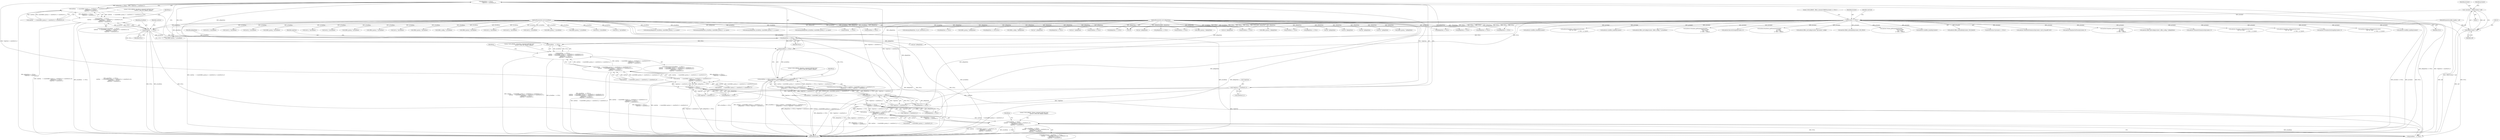 digraph "0_Android_aeea52da00d210587fb3ed895de3d5f2e0264c88_4@API" {
"1000752" [label="(Call,pReplyData == NULL||\n                    *replySize != sizeof(int32_t))"];
"1000753" [label="(Call,pReplyData == NULL)"];
"1000114" [label="(MethodParameterIn,void *pReplyData)"];
"1000738" [label="(Call,pCmdData   == NULL)"];
"1000112" [label="(MethodParameterIn,void *pCmdData)"];
"1000152" [label="(Call,pContext == NULL)"];
"1000117" [label="(Call,* pContext = (EffectContext *) self)"];
"1000119" [label="(Call,(EffectContext *) self)"];
"1000109" [label="(MethodParameterIn,effect_handle_t  self)"];
"1000756" [label="(Call,*replySize != sizeof(int32_t))"];
"1000741" [label="(Call,cmdSize    != (sizeof(effect_param_t) + sizeof(int32_t) +sizeof(int16_t))||\n                    pReplyData == NULL||\n                    *replySize != sizeof(int32_t))"];
"1000737" [label="(Call,pCmdData   == NULL||\n                    cmdSize    != (sizeof(effect_param_t) + sizeof(int32_t) +sizeof(int16_t))||\n                    pReplyData == NULL||\n                    *replySize != sizeof(int32_t))"];
"1000839" [label="(Call,pReplyData == NULL ||\n                    *replySize != sizeof(int32_t))"];
"1000828" [label="(Call,cmdSize    < (sizeof(effect_param_t) + sizeof(int32_t) +sizeof(int16_t)) ||\n                    pReplyData == NULL ||\n                    *replySize != sizeof(int32_t))"];
"1000817" [label="(Call,cmdSize    > (sizeof(effect_param_t) + sizeof(int32_t) +sizeof(int32_t)) ||\n                    cmdSize    < (sizeof(effect_param_t) + sizeof(int32_t) +sizeof(int16_t)) ||\n                    pReplyData == NULL ||\n                    *replySize != sizeof(int32_t))"];
"1000813" [label="(Call,pCmdData   == NULL ||\n                    cmdSize    > (sizeof(effect_param_t) + sizeof(int32_t) +sizeof(int32_t)) ||\n                    cmdSize    < (sizeof(effect_param_t) + sizeof(int32_t) +sizeof(int16_t)) ||\n                    pReplyData == NULL ||\n                    *replySize != sizeof(int32_t))"];
"1000912" [label="(Call,pReplyData == NULL || *replySize != sizeof(int32_t))"];
"1000904" [label="(Call,cmdSize < (sizeof(effect_param_t) + sizeof(int32_t)) ||\n                    pReplyData == NULL || *replySize != sizeof(int32_t))"];
"1000900" [label="(Call,pCmdData == NULL || cmdSize < (sizeof(effect_param_t) + sizeof(int32_t)) ||\n                    pReplyData == NULL || *replySize != sizeof(int32_t))"];
"1000972" [label="(Call,pReplyData == NULL||\n                        *replySize != sizeof(int32_t))"];
"1000964" [label="(Call,cmdSize    < (sizeof(effect_param_t) + sizeof(int32_t))||\n                        pReplyData == NULL||\n                        *replySize != sizeof(int32_t))"];
"1000960" [label="(Call,pCmdData   == NULL||\n                        cmdSize    < (sizeof(effect_param_t) + sizeof(int32_t))||\n                        pReplyData == NULL||\n                        *replySize != sizeof(int32_t))"];
"1001144" [label="(Call,(int32_t *)pCmdData)"];
"1001245" [label="(Call,(int32_t *)pCmdData)"];
"1000755" [label="(Identifier,NULL)"];
"1000754" [label="(Identifier,pReplyData)"];
"1000115" [label="(Block,)"];
"1001162" [label="(Call,android::LvmEffect_enable(pContext))"];
"1000757" [label="(Call,*replySize)"];
"1000350" [label="(Call,memcpy(pReplyData, pCmdData, sizeof(effect_param_t) + p->psize))"];
"1000267" [label="(Call,android::Effect_setConfig(pContext, (effect_config_t *) pCmdData))"];
"1000665" [label="(Call,memcpy(pReplyData, pCmdData, sizeof(effect_param_t) + p->psize))"];
"1000759" [label="(Call,sizeof(int32_t))"];
"1000960" [label="(Call,pCmdData   == NULL||\n                        cmdSize    < (sizeof(effect_param_t) + sizeof(int32_t))||\n                        pReplyData == NULL||\n                        *replySize != sizeof(int32_t))"];
"1000769" [label="(Identifier,p)"];
"1000756" [label="(Call,*replySize != sizeof(int32_t))"];
"1000315" [label="(Call,pCmdData == NULL)"];
"1000976" [label="(Call,*replySize != sizeof(int32_t))"];
"1000912" [label="(Call,pReplyData == NULL || *replySize != sizeof(int32_t))"];
"1001357" [label="(Call,memcpy(pReplyData, vol_ret, sizeof(int32_t)*2))"];
"1000640" [label="(Call,pReplyData == NULL)"];
"1000839" [label="(Call,pReplyData == NULL ||\n                    *replySize != sizeof(int32_t))"];
"1000676" [label="(Call,(effect_param_t *)pReplyData)"];
"1001281" [label="(Call,pReplyData == LVM_NULL)"];
"1000738" [label="(Call,pCmdData   == NULL)"];
"1001213" [label="(Call,(int32_t *)pCmdData)"];
"1000292" [label="(Call,(effect_config_t *)pReplyData)"];
"1000114" [label="(MethodParameterIn,void *pReplyData)"];
"1001075" [label="(Call,(uint32_t *)pCmdData)"];
"1000964" [label="(Call,cmdSize    < (sizeof(effect_param_t) + sizeof(int32_t))||\n                        pReplyData == NULL||\n                        *replySize != sizeof(int32_t))"];
"1000487" [label="(Call,android::Virtualizer_getParameter(pContext,\n                                                               (void *)p->data,\n                                                               &p->vsize,\n                                                               p->data + voffset))"];
"1001159" [label="(Call,(int32_t *)pCmdData)"];
"1000770" [label="(Call,(effect_param_t *) pCmdData)"];
"1000850" [label="(Literal,\"\tLVM_ERROR : Virtualizer_command cmdCode Case: \"\n                             \"EFFECT_CMD_SET_PARAM: ERROR\")"];
"1000813" [label="(Call,pCmdData   == NULL ||\n                    cmdSize    > (sizeof(effect_param_t) + sizeof(int32_t) +sizeof(int32_t)) ||\n                    cmdSize    < (sizeof(effect_param_t) + sizeof(int32_t) +sizeof(int16_t)) ||\n                    pReplyData == NULL ||\n                    *replySize != sizeof(int32_t))"];
"1000662" [label="(Call,(effect_param_t *)pCmdData)"];
"1000843" [label="(Call,*replySize != sizeof(int32_t))"];
"1000453" [label="(Call,memcpy(pReplyData, pCmdData, sizeof(effect_param_t) + p->psize))"];
"1000186" [label="(Call,(int *) pReplyData)"];
"1000197" [label="(Call,android::BassSetStrength(pContext, 0))"];
"1000913" [label="(Call,pReplyData == NULL)"];
"1000753" [label="(Call,pReplyData == NULL)"];
"1000152" [label="(Call,pContext == NULL)"];
"1000119" [label="(Call,(EffectContext *) self)"];
"1000384" [label="(Call,android::BassBoost_getParameter(pContext,\n                                                             p->data,\n                                                             &p->vsize,\n                                                             p->data + voffset))"];
"1000737" [label="(Call,pCmdData   == NULL||\n                    cmdSize    != (sizeof(effect_param_t) + sizeof(int32_t) +sizeof(int16_t))||\n                    pReplyData == NULL||\n                    *replySize != sizeof(int32_t))"];
"1000297" [label="(Call,android::Effect_setConfig(pContext, &pContext->config))"];
"1001037" [label="(Call,android::Effect_setEnabled(pContext, LVM_TRUE))"];
"1000699" [label="(Call,android::Volume_getParameter(pContext,\n                                                          (void *)p->data,\n                                                          &p->vsize,\n                                                          p->data + voffset))"];
"1000812" [label="(ControlStructure,if (pCmdData   == NULL ||\n                    cmdSize    > (sizeof(effect_param_t) + sizeof(int32_t) +sizeof(int32_t)) ||\n                    cmdSize    < (sizeof(effect_param_t) + sizeof(int32_t) +sizeof(int16_t)) ||\n                    pReplyData == NULL ||\n                    *replySize != sizeof(int32_t)))"];
"1000901" [label="(Call,pCmdData == NULL)"];
"1000965" [label="(Call,cmdSize    < (sizeof(effect_param_t) + sizeof(int32_t)))"];
"1001130" [label="(Call,android::LvmEffect_disable(pContext))"];
"1000121" [label="(Identifier,self)"];
"1000430" [label="(Call,pReplyData == NULL)"];
"1001230" [label="(Call,(int32_t *)pCmdData)"];
"1000736" [label="(ControlStructure,if (pCmdData   == NULL||\n                    cmdSize    != (sizeof(effect_param_t) + sizeof(int32_t) +sizeof(int16_t))||\n                    pReplyData == NULL||\n                    *replySize != sizeof(int32_t)))"];
"1000162" [label="(Identifier,cmdCode)"];
"1000916" [label="(Call,*replySize != sizeof(int32_t))"];
"1001196" [label="(Call,(int32_t *)pCmdData)"];
"1000450" [label="(Call,(effect_param_t *)pCmdData)"];
"1000930" [label="(Call,(effect_param_t *) pCmdData)"];
"1001063" [label="(Call,android::Effect_setEnabled(pContext, LVM_FALSE))"];
"1001127" [label="(Call,(int32_t *)pCmdData)"];
"1000817" [label="(Call,cmdSize    > (sizeof(effect_param_t) + sizeof(int32_t) +sizeof(int32_t)) ||\n                    cmdSize    < (sizeof(effect_param_t) + sizeof(int32_t) +sizeof(int16_t)) ||\n                    pReplyData == NULL ||\n                    *replySize != sizeof(int32_t))"];
"1000818" [label="(Call,cmdSize    > (sizeof(effect_param_t) + sizeof(int32_t) +sizeof(int32_t)))"];
"1000347" [label="(Call,(effect_param_t *)pCmdData)"];
"1000229" [label="(Call,(int *) pReplyData)"];
"1000973" [label="(Call,pReplyData == NULL)"];
"1000151" [label="(ControlStructure,if (pContext == NULL))"];
"1001364" [label="(Call,android::VolumeSetVolumeLevel(pContext, (int16_t)(maxdB*100)))"];
"1000248" [label="(Call,pReplyData  == NULL)"];
"1001044" [label="(Call,pReplyData == NULL)"];
"1000217" [label="(Call,android::EqualizerSetPreset(pContext, 0))"];
"1000959" [label="(ControlStructure,if (    pCmdData   == NULL||\n                        cmdSize    < (sizeof(effect_param_t) + sizeof(int32_t))||\n                        pReplyData == NULL||\n                        *replySize != sizeof(int32_t)))"];
"1000594" [label="(Call,android::Equalizer_getParameter(pContext,\n                                                             p->data,\n                                                             &p->vsize,\n                                                             p->data + voffset))"];
"1001060" [label="(Call,(int *)pReplyData)"];
"1000157" [label="(Literal,\"\tLVM_ERROR : Effect_command ERROR pContext == NULL\")"];
"1000856" [label="(Identifier,p)"];
"1000523" [label="(Call,pCmdData == NULL)"];
"1000900" [label="(Call,pCmdData == NULL || cmdSize < (sizeof(effect_param_t) + sizeof(int32_t)) ||\n                    pReplyData == NULL || *replySize != sizeof(int32_t))"];
"1000904" [label="(Call,cmdSize < (sizeof(effect_param_t) + sizeof(int32_t)) ||\n                    pReplyData == NULL || *replySize != sizeof(int32_t))"];
"1000276" [label="(Call,pReplyData == NULL)"];
"1000814" [label="(Call,pCmdData   == NULL)"];
"1000290" [label="(Call,android::Effect_getConfig(pContext, (effect_config_t *)pReplyData))"];
"1000758" [label="(Identifier,replySize)"];
"1000327" [label="(Call,pReplyData == NULL)"];
"1000929" [label="(Identifier,p)"];
"1000983" [label="(Literal,\"\tLVM_ERROR : Volume_command cmdCode Case: \"\n                             \"EFFECT_CMD_SET_PARAM: ERROR\")"];
"1000752" [label="(Call,pReplyData == NULL||\n                    *replySize != sizeof(int32_t))"];
"1000743" [label="(Identifier,cmdSize)"];
"1000989" [label="(Identifier,p)"];
"1000788" [label="(Call,(int *)pReplyData)"];
"1000741" [label="(Call,cmdSize    != (sizeof(effect_param_t) + sizeof(int32_t) +sizeof(int16_t))||\n                    pReplyData == NULL||\n                    *replySize != sizeof(int32_t))"];
"1000167" [label="(Call,pReplyData == NULL)"];
"1000361" [label="(Call,(effect_param_t *)pReplyData)"];
"1000923" [label="(Literal,\"\tLVM_ERROR : Equalizer_command cmdCode Case: \"\n                             \"EFFECT_CMD_SET_PARAM: ERROR\")"];
"1000269" [label="(Call,(effect_config_t *) pCmdData)"];
"1000961" [label="(Call,pCmdData   == NULL)"];
"1000995" [label="(Call,(int *)pReplyData)"];
"1000899" [label="(ControlStructure,if (pCmdData == NULL || cmdSize < (sizeof(effect_param_t) + sizeof(int32_t)) ||\n                    pReplyData == NULL || *replySize != sizeof(int32_t)))"];
"1000232" [label="(Call,android::VolumeSetVolumeLevel(pContext, 0))"];
"1000878" [label="(Call,android::Virtualizer_setParameter(pContext,\n (void *)p->data,\n                                                                       p->data + p->psize))"];
"1000740" [label="(Identifier,NULL)"];
"1000571" [label="(Call,(effect_param_t *)pReplyData)"];
"1000109" [label="(MethodParameterIn,effect_handle_t  self)"];
"1000535" [label="(Call,pReplyData == NULL)"];
"1000118" [label="(Identifier,pContext)"];
"1000557" [label="(Call,(effect_param_t *)pCmdData)"];
"1000418" [label="(Call,pCmdData == NULL)"];
"1000112" [label="(MethodParameterIn,void *pCmdData)"];
"1000938" [label="(Call,android::Equalizer_setParameter(pContext,\n (void *)p->data,\n                                                                     p->data + p->psize))"];
"1000207" [label="(Call,android::VirtualizerSetStrength(pContext, 0))"];
"1001110" [label="(Call,(int32_t *)pCmdData)"];
"1000739" [label="(Identifier,pCmdData)"];
"1001034" [label="(Call,(int *)pReplyData)"];
"1000560" [label="(Call,memcpy(pReplyData, pCmdData, sizeof(effect_param_t) + p->psize))"];
"1001306" [label="(Call,(uint32_t *)pCmdData)"];
"1000126" [label="(Identifier,pContext)"];
"1000153" [label="(Identifier,pContext)"];
"1000998" [label="(Call,android::Volume_setParameter(pContext,\n (void *)p->data,\n                                                                 p->data + p->psize))"];
"1000935" [label="(Call,(int *)pReplyData)"];
"1000763" [label="(Literal,\"\tLVM_ERROR : BassBoost_command cmdCode Case: \"\n                             \"EFFECT_CMD_SET_PARAM: ERROR\")"];
"1000972" [label="(Call,pReplyData == NULL||\n                        *replySize != sizeof(int32_t))"];
"1001313" [label="(Call,(uint32_t *)pCmdData)"];
"1000117" [label="(Call,* pContext = (EffectContext *) self)"];
"1000828" [label="(Call,cmdSize    < (sizeof(effect_param_t) + sizeof(int32_t) +sizeof(int16_t)) ||\n                    pReplyData == NULL ||\n                    *replySize != sizeof(int32_t))"];
"1000857" [label="(Call,(effect_param_t *) pCmdData)"];
"1001018" [label="(Call,pReplyData == NULL)"];
"1000742" [label="(Call,cmdSize    != (sizeof(effect_param_t) + sizeof(int32_t) +sizeof(int16_t)))"];
"1000829" [label="(Call,cmdSize    < (sizeof(effect_param_t) + sizeof(int32_t) +sizeof(int16_t)))"];
"1001288" [label="(Call,pCmdData == NULL)"];
"1000905" [label="(Call,cmdSize < (sizeof(effect_param_t) + sizeof(int32_t)))"];
"1000990" [label="(Call,(effect_param_t *) pCmdData)"];
"1000875" [label="(Call,(int *)pReplyData)"];
"1001424" [label="(MethodReturn,int)"];
"1001248" [label="(Call,android::LvmEffect_enable(pContext))"];
"1000264" [label="(Call,(int *) pReplyData)"];
"1000154" [label="(Identifier,NULL)"];
"1001216" [label="(Call,android::LvmEffect_disable(pContext))"];
"1000791" [label="(Call,android::BassBoost_setParameter(pContext,\n (void *)p->data,\n                                                                    p->data + p->psize))"];
"1000464" [label="(Call,(effect_param_t *)pReplyData)"];
"1000628" [label="(Call,pCmdData == NULL)"];
"1000840" [label="(Call,pReplyData == NULL)"];
"1000239" [label="(Call,pCmdData    == NULL)"];
"1000752" -> "1000741"  [label="AST: "];
"1000752" -> "1000753"  [label="CFG: "];
"1000752" -> "1000756"  [label="CFG: "];
"1000753" -> "1000752"  [label="AST: "];
"1000756" -> "1000752"  [label="AST: "];
"1000741" -> "1000752"  [label="CFG: "];
"1000752" -> "1001424"  [label="DDG: pReplyData == NULL"];
"1000752" -> "1001424"  [label="DDG: *replySize != sizeof(int32_t)"];
"1000752" -> "1000741"  [label="DDG: pReplyData == NULL"];
"1000752" -> "1000741"  [label="DDG: *replySize != sizeof(int32_t)"];
"1000753" -> "1000752"  [label="DDG: pReplyData"];
"1000753" -> "1000752"  [label="DDG: NULL"];
"1000756" -> "1000752"  [label="DDG: *replySize"];
"1000752" -> "1000839"  [label="DDG: *replySize != sizeof(int32_t)"];
"1000752" -> "1000912"  [label="DDG: *replySize != sizeof(int32_t)"];
"1000752" -> "1000972"  [label="DDG: *replySize != sizeof(int32_t)"];
"1000753" -> "1000755"  [label="CFG: "];
"1000754" -> "1000753"  [label="AST: "];
"1000755" -> "1000753"  [label="AST: "];
"1000758" -> "1000753"  [label="CFG: "];
"1000753" -> "1001424"  [label="DDG: pReplyData"];
"1000753" -> "1001424"  [label="DDG: NULL"];
"1000114" -> "1000753"  [label="DDG: pReplyData"];
"1000738" -> "1000753"  [label="DDG: NULL"];
"1000753" -> "1000788"  [label="DDG: pReplyData"];
"1000753" -> "1000814"  [label="DDG: NULL"];
"1000753" -> "1000901"  [label="DDG: NULL"];
"1000753" -> "1000961"  [label="DDG: NULL"];
"1000114" -> "1000108"  [label="AST: "];
"1000114" -> "1001424"  [label="DDG: pReplyData"];
"1000114" -> "1000167"  [label="DDG: pReplyData"];
"1000114" -> "1000186"  [label="DDG: pReplyData"];
"1000114" -> "1000229"  [label="DDG: pReplyData"];
"1000114" -> "1000248"  [label="DDG: pReplyData"];
"1000114" -> "1000264"  [label="DDG: pReplyData"];
"1000114" -> "1000276"  [label="DDG: pReplyData"];
"1000114" -> "1000292"  [label="DDG: pReplyData"];
"1000114" -> "1000327"  [label="DDG: pReplyData"];
"1000114" -> "1000350"  [label="DDG: pReplyData"];
"1000114" -> "1000361"  [label="DDG: pReplyData"];
"1000114" -> "1000430"  [label="DDG: pReplyData"];
"1000114" -> "1000453"  [label="DDG: pReplyData"];
"1000114" -> "1000464"  [label="DDG: pReplyData"];
"1000114" -> "1000535"  [label="DDG: pReplyData"];
"1000114" -> "1000560"  [label="DDG: pReplyData"];
"1000114" -> "1000571"  [label="DDG: pReplyData"];
"1000114" -> "1000640"  [label="DDG: pReplyData"];
"1000114" -> "1000665"  [label="DDG: pReplyData"];
"1000114" -> "1000676"  [label="DDG: pReplyData"];
"1000114" -> "1000788"  [label="DDG: pReplyData"];
"1000114" -> "1000840"  [label="DDG: pReplyData"];
"1000114" -> "1000875"  [label="DDG: pReplyData"];
"1000114" -> "1000913"  [label="DDG: pReplyData"];
"1000114" -> "1000935"  [label="DDG: pReplyData"];
"1000114" -> "1000973"  [label="DDG: pReplyData"];
"1000114" -> "1000995"  [label="DDG: pReplyData"];
"1000114" -> "1001018"  [label="DDG: pReplyData"];
"1000114" -> "1001034"  [label="DDG: pReplyData"];
"1000114" -> "1001044"  [label="DDG: pReplyData"];
"1000114" -> "1001060"  [label="DDG: pReplyData"];
"1000114" -> "1001281"  [label="DDG: pReplyData"];
"1000114" -> "1001357"  [label="DDG: pReplyData"];
"1000738" -> "1000737"  [label="AST: "];
"1000738" -> "1000740"  [label="CFG: "];
"1000739" -> "1000738"  [label="AST: "];
"1000740" -> "1000738"  [label="AST: "];
"1000743" -> "1000738"  [label="CFG: "];
"1000737" -> "1000738"  [label="CFG: "];
"1000738" -> "1001424"  [label="DDG: pCmdData"];
"1000738" -> "1001424"  [label="DDG: NULL"];
"1000738" -> "1000737"  [label="DDG: pCmdData"];
"1000738" -> "1000737"  [label="DDG: NULL"];
"1000112" -> "1000738"  [label="DDG: pCmdData"];
"1000152" -> "1000738"  [label="DDG: NULL"];
"1000738" -> "1000770"  [label="DDG: pCmdData"];
"1000738" -> "1000814"  [label="DDG: NULL"];
"1000738" -> "1000901"  [label="DDG: NULL"];
"1000738" -> "1000961"  [label="DDG: NULL"];
"1000112" -> "1000108"  [label="AST: "];
"1000112" -> "1001424"  [label="DDG: pCmdData"];
"1000112" -> "1000239"  [label="DDG: pCmdData"];
"1000112" -> "1000269"  [label="DDG: pCmdData"];
"1000112" -> "1000315"  [label="DDG: pCmdData"];
"1000112" -> "1000347"  [label="DDG: pCmdData"];
"1000112" -> "1000350"  [label="DDG: pCmdData"];
"1000112" -> "1000418"  [label="DDG: pCmdData"];
"1000112" -> "1000450"  [label="DDG: pCmdData"];
"1000112" -> "1000453"  [label="DDG: pCmdData"];
"1000112" -> "1000523"  [label="DDG: pCmdData"];
"1000112" -> "1000557"  [label="DDG: pCmdData"];
"1000112" -> "1000560"  [label="DDG: pCmdData"];
"1000112" -> "1000628"  [label="DDG: pCmdData"];
"1000112" -> "1000662"  [label="DDG: pCmdData"];
"1000112" -> "1000665"  [label="DDG: pCmdData"];
"1000112" -> "1000770"  [label="DDG: pCmdData"];
"1000112" -> "1000814"  [label="DDG: pCmdData"];
"1000112" -> "1000857"  [label="DDG: pCmdData"];
"1000112" -> "1000901"  [label="DDG: pCmdData"];
"1000112" -> "1000930"  [label="DDG: pCmdData"];
"1000112" -> "1000961"  [label="DDG: pCmdData"];
"1000112" -> "1000990"  [label="DDG: pCmdData"];
"1000112" -> "1001075"  [label="DDG: pCmdData"];
"1000112" -> "1001110"  [label="DDG: pCmdData"];
"1000112" -> "1001127"  [label="DDG: pCmdData"];
"1000112" -> "1001144"  [label="DDG: pCmdData"];
"1000112" -> "1001159"  [label="DDG: pCmdData"];
"1000112" -> "1001196"  [label="DDG: pCmdData"];
"1000112" -> "1001213"  [label="DDG: pCmdData"];
"1000112" -> "1001230"  [label="DDG: pCmdData"];
"1000112" -> "1001245"  [label="DDG: pCmdData"];
"1000112" -> "1001288"  [label="DDG: pCmdData"];
"1000112" -> "1001306"  [label="DDG: pCmdData"];
"1000112" -> "1001313"  [label="DDG: pCmdData"];
"1000152" -> "1000151"  [label="AST: "];
"1000152" -> "1000154"  [label="CFG: "];
"1000153" -> "1000152"  [label="AST: "];
"1000154" -> "1000152"  [label="AST: "];
"1000157" -> "1000152"  [label="CFG: "];
"1000162" -> "1000152"  [label="CFG: "];
"1000152" -> "1001424"  [label="DDG: pContext == NULL"];
"1000152" -> "1001424"  [label="DDG: pContext"];
"1000152" -> "1001424"  [label="DDG: NULL"];
"1000117" -> "1000152"  [label="DDG: pContext"];
"1000152" -> "1000167"  [label="DDG: NULL"];
"1000152" -> "1000197"  [label="DDG: pContext"];
"1000152" -> "1000207"  [label="DDG: pContext"];
"1000152" -> "1000217"  [label="DDG: pContext"];
"1000152" -> "1000232"  [label="DDG: pContext"];
"1000152" -> "1000239"  [label="DDG: NULL"];
"1000152" -> "1000267"  [label="DDG: pContext"];
"1000152" -> "1000276"  [label="DDG: NULL"];
"1000152" -> "1000290"  [label="DDG: pContext"];
"1000152" -> "1000297"  [label="DDG: pContext"];
"1000152" -> "1000315"  [label="DDG: NULL"];
"1000152" -> "1000384"  [label="DDG: pContext"];
"1000152" -> "1000418"  [label="DDG: NULL"];
"1000152" -> "1000487"  [label="DDG: pContext"];
"1000152" -> "1000523"  [label="DDG: NULL"];
"1000152" -> "1000594"  [label="DDG: pContext"];
"1000152" -> "1000628"  [label="DDG: NULL"];
"1000152" -> "1000699"  [label="DDG: pContext"];
"1000152" -> "1000791"  [label="DDG: pContext"];
"1000152" -> "1000814"  [label="DDG: NULL"];
"1000152" -> "1000878"  [label="DDG: pContext"];
"1000152" -> "1000901"  [label="DDG: NULL"];
"1000152" -> "1000938"  [label="DDG: pContext"];
"1000152" -> "1000961"  [label="DDG: NULL"];
"1000152" -> "1000998"  [label="DDG: pContext"];
"1000152" -> "1001018"  [label="DDG: NULL"];
"1000152" -> "1001037"  [label="DDG: pContext"];
"1000152" -> "1001044"  [label="DDG: NULL"];
"1000152" -> "1001063"  [label="DDG: pContext"];
"1000152" -> "1001130"  [label="DDG: pContext"];
"1000152" -> "1001162"  [label="DDG: pContext"];
"1000152" -> "1001216"  [label="DDG: pContext"];
"1000152" -> "1001248"  [label="DDG: pContext"];
"1000152" -> "1001288"  [label="DDG: NULL"];
"1000152" -> "1001364"  [label="DDG: pContext"];
"1000117" -> "1000115"  [label="AST: "];
"1000117" -> "1000119"  [label="CFG: "];
"1000118" -> "1000117"  [label="AST: "];
"1000119" -> "1000117"  [label="AST: "];
"1000126" -> "1000117"  [label="CFG: "];
"1000117" -> "1001424"  [label="DDG: (EffectContext *) self"];
"1000119" -> "1000117"  [label="DDG: self"];
"1000119" -> "1000121"  [label="CFG: "];
"1000120" -> "1000119"  [label="AST: "];
"1000121" -> "1000119"  [label="AST: "];
"1000119" -> "1001424"  [label="DDG: self"];
"1000109" -> "1000119"  [label="DDG: self"];
"1000109" -> "1000108"  [label="AST: "];
"1000109" -> "1001424"  [label="DDG: self"];
"1000756" -> "1000759"  [label="CFG: "];
"1000757" -> "1000756"  [label="AST: "];
"1000759" -> "1000756"  [label="AST: "];
"1000756" -> "1001424"  [label="DDG: *replySize"];
"1000756" -> "1000843"  [label="DDG: *replySize"];
"1000756" -> "1000916"  [label="DDG: *replySize"];
"1000756" -> "1000976"  [label="DDG: *replySize"];
"1000741" -> "1000737"  [label="AST: "];
"1000741" -> "1000742"  [label="CFG: "];
"1000742" -> "1000741"  [label="AST: "];
"1000737" -> "1000741"  [label="CFG: "];
"1000741" -> "1001424"  [label="DDG: cmdSize    != (sizeof(effect_param_t) + sizeof(int32_t) +sizeof(int16_t))"];
"1000741" -> "1001424"  [label="DDG: pReplyData == NULL||\n                    *replySize != sizeof(int32_t)"];
"1000741" -> "1000737"  [label="DDG: cmdSize    != (sizeof(effect_param_t) + sizeof(int32_t) +sizeof(int16_t))"];
"1000741" -> "1000737"  [label="DDG: pReplyData == NULL||\n                    *replySize != sizeof(int32_t)"];
"1000742" -> "1000741"  [label="DDG: cmdSize"];
"1000742" -> "1000741"  [label="DDG: sizeof(effect_param_t) + sizeof(int32_t) +sizeof(int16_t)"];
"1000737" -> "1000736"  [label="AST: "];
"1000763" -> "1000737"  [label="CFG: "];
"1000769" -> "1000737"  [label="CFG: "];
"1000737" -> "1001424"  [label="DDG: pCmdData   == NULL"];
"1000737" -> "1001424"  [label="DDG: cmdSize    != (sizeof(effect_param_t) + sizeof(int32_t) +sizeof(int16_t))||\n                    pReplyData == NULL||\n                    *replySize != sizeof(int32_t)"];
"1000737" -> "1001424"  [label="DDG: pCmdData   == NULL||\n                    cmdSize    != (sizeof(effect_param_t) + sizeof(int32_t) +sizeof(int16_t))||\n                    pReplyData == NULL||\n                    *replySize != sizeof(int32_t)"];
"1000839" -> "1000828"  [label="AST: "];
"1000839" -> "1000840"  [label="CFG: "];
"1000839" -> "1000843"  [label="CFG: "];
"1000840" -> "1000839"  [label="AST: "];
"1000843" -> "1000839"  [label="AST: "];
"1000828" -> "1000839"  [label="CFG: "];
"1000839" -> "1001424"  [label="DDG: *replySize != sizeof(int32_t)"];
"1000839" -> "1001424"  [label="DDG: pReplyData == NULL"];
"1000839" -> "1000828"  [label="DDG: pReplyData == NULL"];
"1000839" -> "1000828"  [label="DDG: *replySize != sizeof(int32_t)"];
"1000840" -> "1000839"  [label="DDG: pReplyData"];
"1000840" -> "1000839"  [label="DDG: NULL"];
"1000843" -> "1000839"  [label="DDG: *replySize"];
"1000839" -> "1000912"  [label="DDG: *replySize != sizeof(int32_t)"];
"1000839" -> "1000972"  [label="DDG: *replySize != sizeof(int32_t)"];
"1000828" -> "1000817"  [label="AST: "];
"1000828" -> "1000829"  [label="CFG: "];
"1000829" -> "1000828"  [label="AST: "];
"1000817" -> "1000828"  [label="CFG: "];
"1000828" -> "1001424"  [label="DDG: cmdSize    < (sizeof(effect_param_t) + sizeof(int32_t) +sizeof(int16_t))"];
"1000828" -> "1001424"  [label="DDG: pReplyData == NULL ||\n                    *replySize != sizeof(int32_t)"];
"1000828" -> "1000817"  [label="DDG: cmdSize    < (sizeof(effect_param_t) + sizeof(int32_t) +sizeof(int16_t))"];
"1000828" -> "1000817"  [label="DDG: pReplyData == NULL ||\n                    *replySize != sizeof(int32_t)"];
"1000829" -> "1000828"  [label="DDG: cmdSize"];
"1000829" -> "1000828"  [label="DDG: sizeof(effect_param_t) + sizeof(int32_t) +sizeof(int16_t)"];
"1000817" -> "1000813"  [label="AST: "];
"1000817" -> "1000818"  [label="CFG: "];
"1000818" -> "1000817"  [label="AST: "];
"1000813" -> "1000817"  [label="CFG: "];
"1000817" -> "1001424"  [label="DDG: cmdSize    > (sizeof(effect_param_t) + sizeof(int32_t) +sizeof(int32_t))"];
"1000817" -> "1001424"  [label="DDG: cmdSize    < (sizeof(effect_param_t) + sizeof(int32_t) +sizeof(int16_t)) ||\n                    pReplyData == NULL ||\n                    *replySize != sizeof(int32_t)"];
"1000817" -> "1000813"  [label="DDG: cmdSize    > (sizeof(effect_param_t) + sizeof(int32_t) +sizeof(int32_t))"];
"1000817" -> "1000813"  [label="DDG: cmdSize    < (sizeof(effect_param_t) + sizeof(int32_t) +sizeof(int16_t)) ||\n                    pReplyData == NULL ||\n                    *replySize != sizeof(int32_t)"];
"1000818" -> "1000817"  [label="DDG: cmdSize"];
"1000818" -> "1000817"  [label="DDG: sizeof(effect_param_t) + sizeof(int32_t) +sizeof(int32_t)"];
"1000813" -> "1000812"  [label="AST: "];
"1000813" -> "1000814"  [label="CFG: "];
"1000814" -> "1000813"  [label="AST: "];
"1000850" -> "1000813"  [label="CFG: "];
"1000856" -> "1000813"  [label="CFG: "];
"1000813" -> "1001424"  [label="DDG: cmdSize    > (sizeof(effect_param_t) + sizeof(int32_t) +sizeof(int32_t)) ||\n                    cmdSize    < (sizeof(effect_param_t) + sizeof(int32_t) +sizeof(int16_t)) ||\n                    pReplyData == NULL ||\n                    *replySize != sizeof(int32_t)"];
"1000813" -> "1001424"  [label="DDG: pCmdData   == NULL"];
"1000813" -> "1001424"  [label="DDG: pCmdData   == NULL ||\n                    cmdSize    > (sizeof(effect_param_t) + sizeof(int32_t) +sizeof(int32_t)) ||\n                    cmdSize    < (sizeof(effect_param_t) + sizeof(int32_t) +sizeof(int16_t)) ||\n                    pReplyData == NULL ||\n                    *replySize != sizeof(int32_t)"];
"1000814" -> "1000813"  [label="DDG: pCmdData"];
"1000814" -> "1000813"  [label="DDG: NULL"];
"1000912" -> "1000904"  [label="AST: "];
"1000912" -> "1000913"  [label="CFG: "];
"1000912" -> "1000916"  [label="CFG: "];
"1000913" -> "1000912"  [label="AST: "];
"1000916" -> "1000912"  [label="AST: "];
"1000904" -> "1000912"  [label="CFG: "];
"1000912" -> "1001424"  [label="DDG: *replySize != sizeof(int32_t)"];
"1000912" -> "1001424"  [label="DDG: pReplyData == NULL"];
"1000912" -> "1000904"  [label="DDG: pReplyData == NULL"];
"1000912" -> "1000904"  [label="DDG: *replySize != sizeof(int32_t)"];
"1000913" -> "1000912"  [label="DDG: pReplyData"];
"1000913" -> "1000912"  [label="DDG: NULL"];
"1000916" -> "1000912"  [label="DDG: *replySize"];
"1000912" -> "1000972"  [label="DDG: *replySize != sizeof(int32_t)"];
"1000904" -> "1000900"  [label="AST: "];
"1000904" -> "1000905"  [label="CFG: "];
"1000905" -> "1000904"  [label="AST: "];
"1000900" -> "1000904"  [label="CFG: "];
"1000904" -> "1001424"  [label="DDG: cmdSize < (sizeof(effect_param_t) + sizeof(int32_t))"];
"1000904" -> "1001424"  [label="DDG: pReplyData == NULL || *replySize != sizeof(int32_t)"];
"1000904" -> "1000900"  [label="DDG: cmdSize < (sizeof(effect_param_t) + sizeof(int32_t))"];
"1000904" -> "1000900"  [label="DDG: pReplyData == NULL || *replySize != sizeof(int32_t)"];
"1000905" -> "1000904"  [label="DDG: cmdSize"];
"1000905" -> "1000904"  [label="DDG: sizeof(effect_param_t) + sizeof(int32_t)"];
"1000900" -> "1000899"  [label="AST: "];
"1000900" -> "1000901"  [label="CFG: "];
"1000901" -> "1000900"  [label="AST: "];
"1000923" -> "1000900"  [label="CFG: "];
"1000929" -> "1000900"  [label="CFG: "];
"1000900" -> "1001424"  [label="DDG: cmdSize < (sizeof(effect_param_t) + sizeof(int32_t)) ||\n                    pReplyData == NULL || *replySize != sizeof(int32_t)"];
"1000900" -> "1001424"  [label="DDG: pCmdData == NULL || cmdSize < (sizeof(effect_param_t) + sizeof(int32_t)) ||\n                    pReplyData == NULL || *replySize != sizeof(int32_t)"];
"1000900" -> "1001424"  [label="DDG: pCmdData == NULL"];
"1000901" -> "1000900"  [label="DDG: pCmdData"];
"1000901" -> "1000900"  [label="DDG: NULL"];
"1000972" -> "1000964"  [label="AST: "];
"1000972" -> "1000973"  [label="CFG: "];
"1000972" -> "1000976"  [label="CFG: "];
"1000973" -> "1000972"  [label="AST: "];
"1000976" -> "1000972"  [label="AST: "];
"1000964" -> "1000972"  [label="CFG: "];
"1000972" -> "1001424"  [label="DDG: pReplyData == NULL"];
"1000972" -> "1001424"  [label="DDG: *replySize != sizeof(int32_t)"];
"1000972" -> "1000964"  [label="DDG: pReplyData == NULL"];
"1000972" -> "1000964"  [label="DDG: *replySize != sizeof(int32_t)"];
"1000973" -> "1000972"  [label="DDG: pReplyData"];
"1000973" -> "1000972"  [label="DDG: NULL"];
"1000976" -> "1000972"  [label="DDG: *replySize"];
"1000964" -> "1000960"  [label="AST: "];
"1000964" -> "1000965"  [label="CFG: "];
"1000965" -> "1000964"  [label="AST: "];
"1000960" -> "1000964"  [label="CFG: "];
"1000964" -> "1001424"  [label="DDG: pReplyData == NULL||\n                        *replySize != sizeof(int32_t)"];
"1000964" -> "1001424"  [label="DDG: cmdSize    < (sizeof(effect_param_t) + sizeof(int32_t))"];
"1000964" -> "1000960"  [label="DDG: cmdSize    < (sizeof(effect_param_t) + sizeof(int32_t))"];
"1000964" -> "1000960"  [label="DDG: pReplyData == NULL||\n                        *replySize != sizeof(int32_t)"];
"1000965" -> "1000964"  [label="DDG: cmdSize"];
"1000965" -> "1000964"  [label="DDG: sizeof(effect_param_t) + sizeof(int32_t)"];
"1000960" -> "1000959"  [label="AST: "];
"1000960" -> "1000961"  [label="CFG: "];
"1000961" -> "1000960"  [label="AST: "];
"1000983" -> "1000960"  [label="CFG: "];
"1000989" -> "1000960"  [label="CFG: "];
"1000960" -> "1001424"  [label="DDG: cmdSize    < (sizeof(effect_param_t) + sizeof(int32_t))||\n                        pReplyData == NULL||\n                        *replySize != sizeof(int32_t)"];
"1000960" -> "1001424"  [label="DDG: pCmdData   == NULL"];
"1000960" -> "1001424"  [label="DDG: pCmdData   == NULL||\n                        cmdSize    < (sizeof(effect_param_t) + sizeof(int32_t))||\n                        pReplyData == NULL||\n                        *replySize != sizeof(int32_t)"];
"1000961" -> "1000960"  [label="DDG: pCmdData"];
"1000961" -> "1000960"  [label="DDG: NULL"];
}
